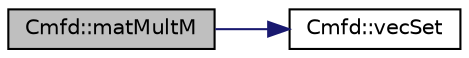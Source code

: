 digraph "Cmfd::matMultM"
{
  edge [fontname="Helvetica",fontsize="10",labelfontname="Helvetica",labelfontsize="10"];
  node [fontname="Helvetica",fontsize="10",shape=record];
  rankdir="LR";
  Node1 [label="Cmfd::matMultM",height=0.2,width=0.4,color="black", fillcolor="grey75", style="filled" fontcolor="black"];
  Node1 -> Node2 [color="midnightblue",fontsize="10",style="solid",fontname="Helvetica"];
  Node2 [label="Cmfd::vecSet",height=0.2,width=0.4,color="black", fillcolor="white", style="filled",URL="$classCmfd.html#ab526b23a3a34ed34258f0603430f59d7",tooltip="Set every element in vector to some value."];
}
